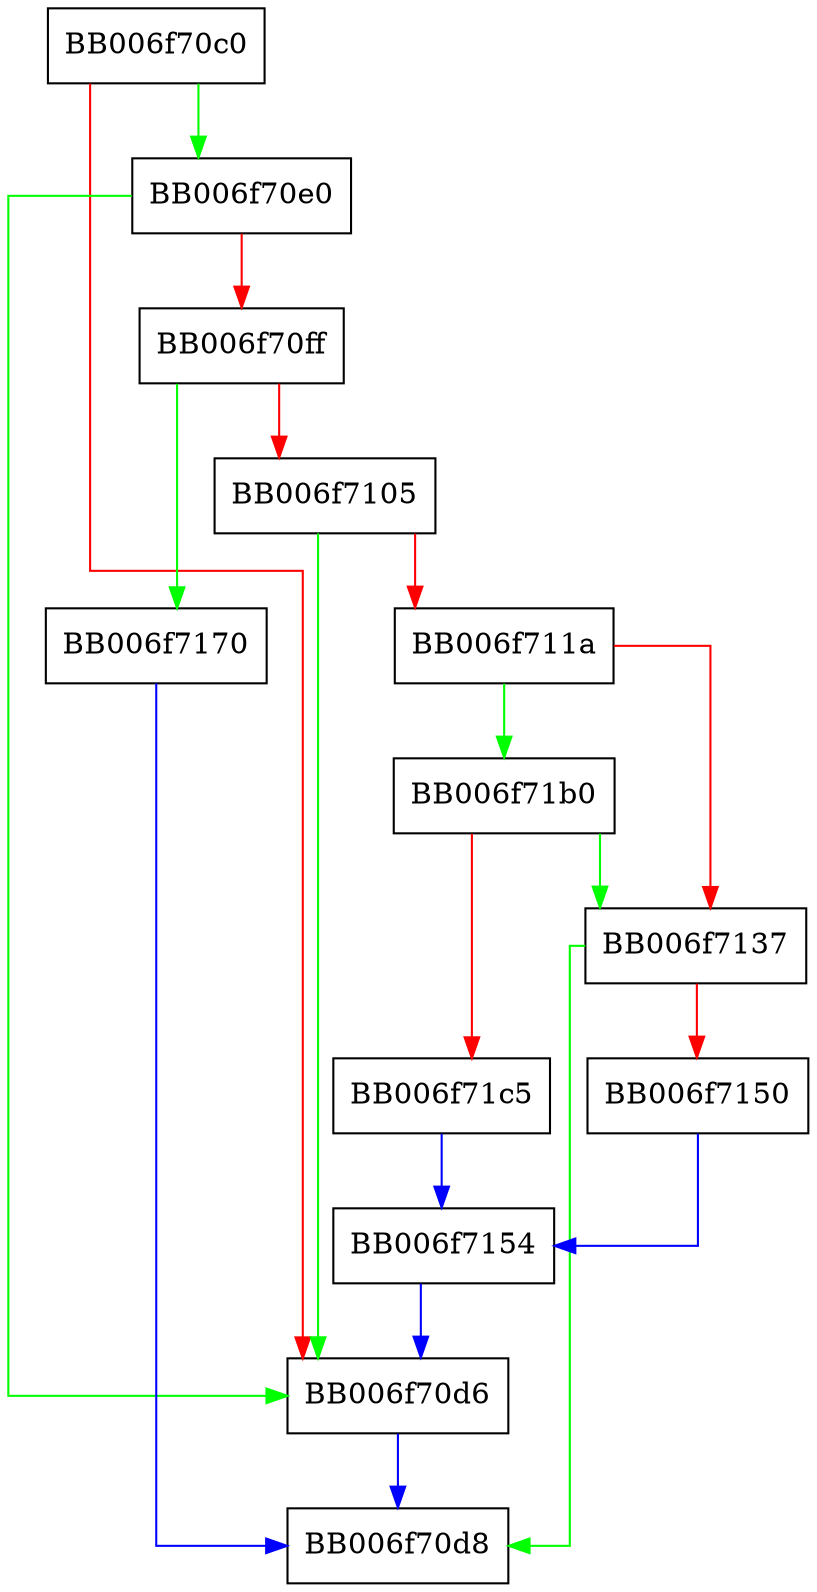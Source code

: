 digraph rsa_sha1_sign_message_init {
  node [shape="box"];
  graph [splines=ortho];
  BB006f70c0 -> BB006f70e0 [color="green"];
  BB006f70c0 -> BB006f70d6 [color="red"];
  BB006f70d6 -> BB006f70d8 [color="blue"];
  BB006f70e0 -> BB006f70d6 [color="green"];
  BB006f70e0 -> BB006f70ff [color="red"];
  BB006f70ff -> BB006f7170 [color="green"];
  BB006f70ff -> BB006f7105 [color="red"];
  BB006f7105 -> BB006f70d6 [color="green"];
  BB006f7105 -> BB006f711a [color="red"];
  BB006f711a -> BB006f71b0 [color="green"];
  BB006f711a -> BB006f7137 [color="red"];
  BB006f7137 -> BB006f70d8 [color="green"];
  BB006f7137 -> BB006f7150 [color="red"];
  BB006f7150 -> BB006f7154 [color="blue"];
  BB006f7154 -> BB006f70d6 [color="blue"];
  BB006f7170 -> BB006f70d8 [color="blue"];
  BB006f71b0 -> BB006f7137 [color="green"];
  BB006f71b0 -> BB006f71c5 [color="red"];
  BB006f71c5 -> BB006f7154 [color="blue"];
}